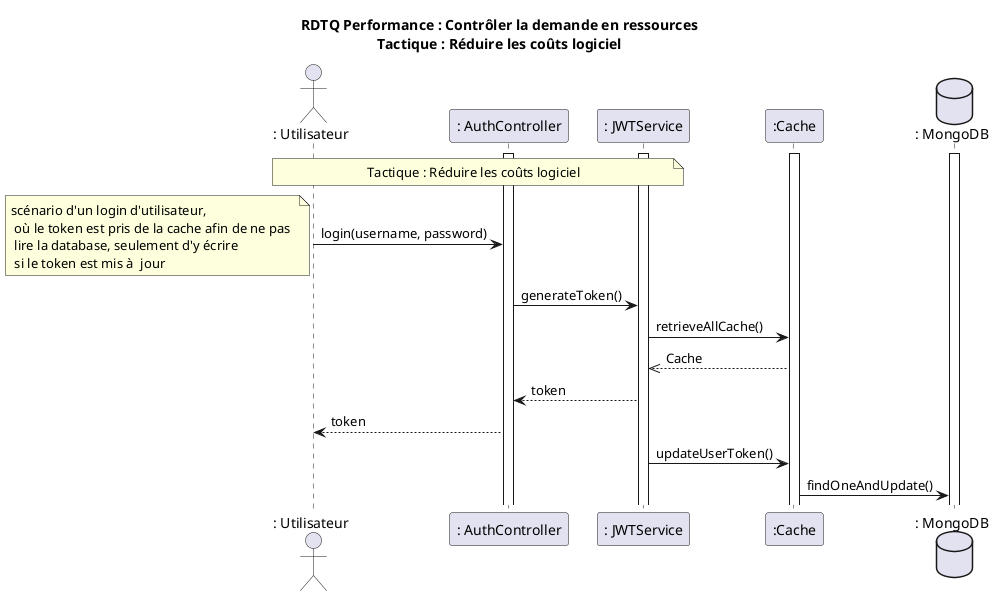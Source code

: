 @startuml
title RDTQ Performance : Contrôler la demande en ressources\nTactique : Réduire les coûts logiciel


actor ": Utilisateur" as user
participant ": AuthController" as auth
participant ": JWTService" as jwt
participant ":Cache" as cache
database ": MongoDB" as db

note over user, jwt : Tactique : Réduire les coûts logiciel

activate auth
activate cache
activate jwt
activate db
user -> auth : login(username, password)
note left : scénario d'un login d'utilisateur, \n où le token est pris de la cache afin de ne pas \n lire la database, seulement d'y écrire \n si le token est mis à  jour
auth -> jwt : generateToken()
jwt -> cache : retrieveAllCache()
cache -->> jwt : Cache
jwt --> auth : token
auth --> user : token
jwt -> cache : updateUserToken()
cache -> db : findOneAndUpdate()

@enduml
